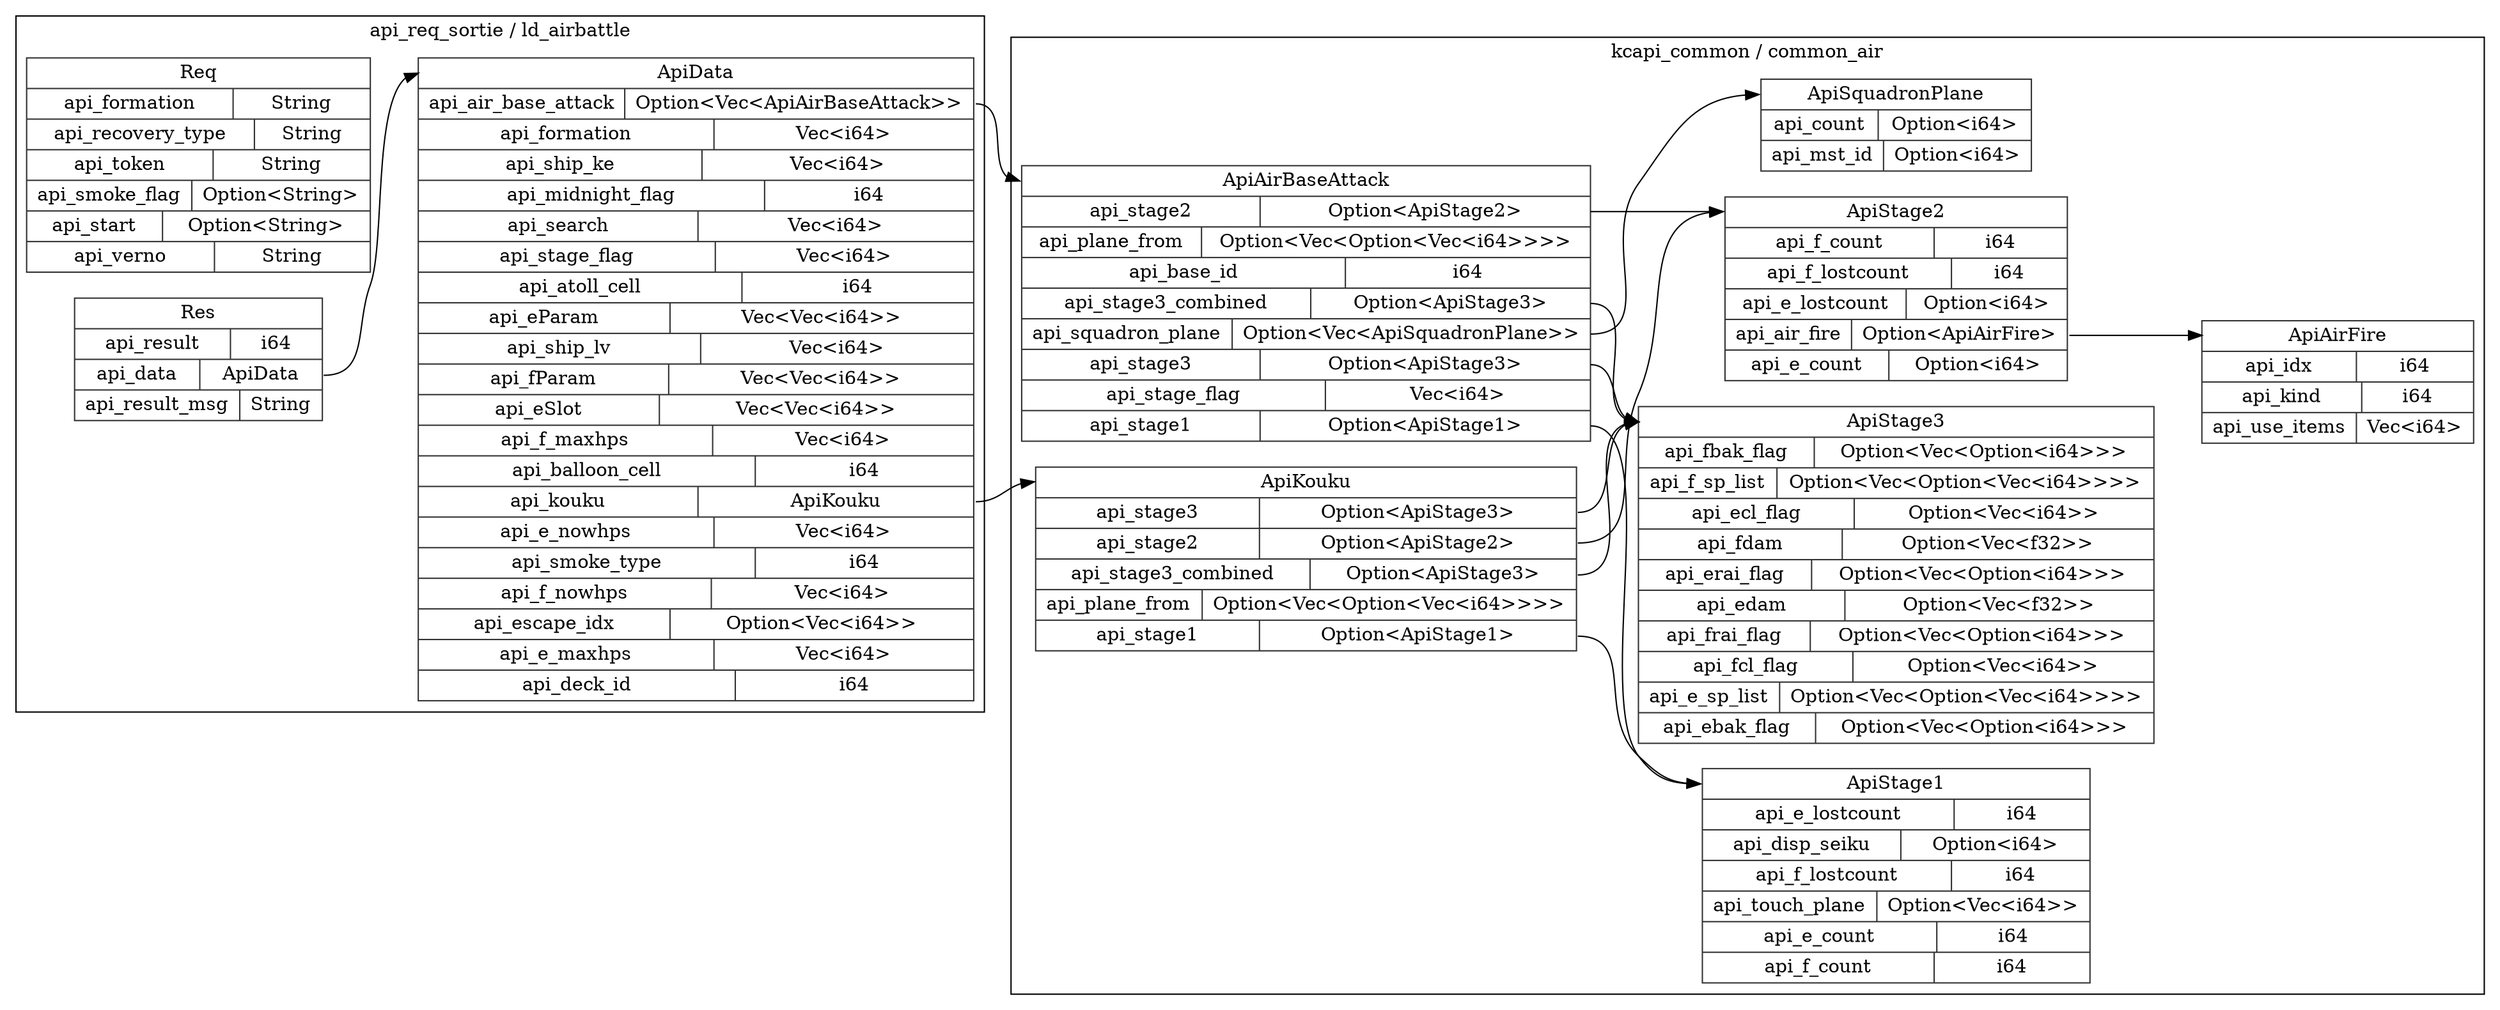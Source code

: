 digraph {
  rankdir=LR;
  subgraph cluster_0 {
    label="api_req_sortie / ld_airbattle";
    node [style="filled", color=white, style="solid", color=gray20];
    api_req_sortie__ld_airbattle__Req [label="<Req> Req  | { api_formation | <api_formation> String } | { api_recovery_type | <api_recovery_type> String } | { api_token | <api_token> String } | { api_smoke_flag | <api_smoke_flag> Option\<String\> } | { api_start | <api_start> Option\<String\> } | { api_verno | <api_verno> String }", shape=record];
    api_req_sortie__ld_airbattle__Res [label="<Res> Res  | { api_result | <api_result> i64 } | { api_data | <api_data> ApiData } | { api_result_msg | <api_result_msg> String }", shape=record];
    api_req_sortie__ld_airbattle__ApiData;
    api_req_sortie__ld_airbattle__Res:api_data:e -> api_req_sortie__ld_airbattle__ApiData:ApiData:w;
    api_req_sortie__ld_airbattle__ApiData [label="<ApiData> ApiData  | { api_air_base_attack | <api_air_base_attack> Option\<Vec\<ApiAirBaseAttack\>\> } | { api_formation | <api_formation> Vec\<i64\> } | { api_ship_ke | <api_ship_ke> Vec\<i64\> } | { api_midnight_flag | <api_midnight_flag> i64 } | { api_search | <api_search> Vec\<i64\> } | { api_stage_flag | <api_stage_flag> Vec\<i64\> } | { api_atoll_cell | <api_atoll_cell> i64 } | { api_eParam | <api_eParam> Vec\<Vec\<i64\>\> } | { api_ship_lv | <api_ship_lv> Vec\<i64\> } | { api_fParam | <api_fParam> Vec\<Vec\<i64\>\> } | { api_eSlot | <api_eSlot> Vec\<Vec\<i64\>\> } | { api_f_maxhps | <api_f_maxhps> Vec\<i64\> } | { api_balloon_cell | <api_balloon_cell> i64 } | { api_kouku | <api_kouku> ApiKouku } | { api_e_nowhps | <api_e_nowhps> Vec\<i64\> } | { api_smoke_type | <api_smoke_type> i64 } | { api_f_nowhps | <api_f_nowhps> Vec\<i64\> } | { api_escape_idx | <api_escape_idx> Option\<Vec\<i64\>\> } | { api_e_maxhps | <api_e_maxhps> Vec\<i64\> } | { api_deck_id | <api_deck_id> i64 }", shape=record];
  }
  subgraph cluster_1 {
    label="kcapi_common / common_air";
    node [style="filled", color=white, style="solid", color=gray20];
    kcapi_common__common_air__ApiAirBaseAttack [label="<ApiAirBaseAttack> ApiAirBaseAttack  | { api_stage2 | <api_stage2> Option\<ApiStage2\> } | { api_plane_from | <api_plane_from> Option\<Vec\<Option\<Vec\<i64\>\>\>\> } | { api_base_id | <api_base_id> i64 } | { api_stage3_combined | <api_stage3_combined> Option\<ApiStage3\> } | { api_squadron_plane | <api_squadron_plane> Option\<Vec\<ApiSquadronPlane\>\> } | { api_stage3 | <api_stage3> Option\<ApiStage3\> } | { api_stage_flag | <api_stage_flag> Vec\<i64\> } | { api_stage1 | <api_stage1> Option\<ApiStage1\> }", shape=record];
    kcapi_common__common_air__ApiStage2;
    kcapi_common__common_air__ApiAirBaseAttack:api_stage2:e -> kcapi_common__common_air__ApiStage2:ApiStage2:w;
    kcapi_common__common_air__ApiStage3;
    kcapi_common__common_air__ApiAirBaseAttack:api_stage3_combined:e -> kcapi_common__common_air__ApiStage3:ApiStage3:w;
    kcapi_common__common_air__ApiSquadronPlane;
    kcapi_common__common_air__ApiAirBaseAttack:api_squadron_plane:e -> kcapi_common__common_air__ApiSquadronPlane:ApiSquadronPlane:w;
    kcapi_common__common_air__ApiStage3;
    kcapi_common__common_air__ApiAirBaseAttack:api_stage3:e -> kcapi_common__common_air__ApiStage3:ApiStage3:w;
    kcapi_common__common_air__ApiStage1;
    kcapi_common__common_air__ApiAirBaseAttack:api_stage1:e -> kcapi_common__common_air__ApiStage1:ApiStage1:w;
    kcapi_common__common_air__ApiKouku [label="<ApiKouku> ApiKouku  | { api_stage3 | <api_stage3> Option\<ApiStage3\> } | { api_stage2 | <api_stage2> Option\<ApiStage2\> } | { api_stage3_combined | <api_stage3_combined> Option\<ApiStage3\> } | { api_plane_from | <api_plane_from> Option\<Vec\<Option\<Vec\<i64\>\>\>\> } | { api_stage1 | <api_stage1> Option\<ApiStage1\> }", shape=record];
    kcapi_common__common_air__ApiStage3;
    kcapi_common__common_air__ApiKouku:api_stage3:e -> kcapi_common__common_air__ApiStage3:ApiStage3:w;
    kcapi_common__common_air__ApiStage2;
    kcapi_common__common_air__ApiKouku:api_stage2:e -> kcapi_common__common_air__ApiStage2:ApiStage2:w;
    kcapi_common__common_air__ApiStage3;
    kcapi_common__common_air__ApiKouku:api_stage3_combined:e -> kcapi_common__common_air__ApiStage3:ApiStage3:w;
    kcapi_common__common_air__ApiStage1;
    kcapi_common__common_air__ApiKouku:api_stage1:e -> kcapi_common__common_air__ApiStage1:ApiStage1:w;
    kcapi_common__common_air__ApiStage2 [label="<ApiStage2> ApiStage2  | { api_f_count | <api_f_count> i64 } | { api_f_lostcount | <api_f_lostcount> i64 } | { api_e_lostcount | <api_e_lostcount> Option\<i64\> } | { api_air_fire | <api_air_fire> Option\<ApiAirFire\> } | { api_e_count | <api_e_count> Option\<i64\> }", shape=record];
    kcapi_common__common_air__ApiAirFire;
    kcapi_common__common_air__ApiStage2:api_air_fire:e -> kcapi_common__common_air__ApiAirFire:ApiAirFire:w;
    kcapi_common__common_air__ApiStage3 [label="<ApiStage3> ApiStage3  | { api_fbak_flag | <api_fbak_flag> Option\<Vec\<Option\<i64\>\>\> } | { api_f_sp_list | <api_f_sp_list> Option\<Vec\<Option\<Vec\<i64\>\>\>\> } | { api_ecl_flag | <api_ecl_flag> Option\<Vec\<i64\>\> } | { api_fdam | <api_fdam> Option\<Vec\<f32\>\> } | { api_erai_flag | <api_erai_flag> Option\<Vec\<Option\<i64\>\>\> } | { api_edam | <api_edam> Option\<Vec\<f32\>\> } | { api_frai_flag | <api_frai_flag> Option\<Vec\<Option\<i64\>\>\> } | { api_fcl_flag | <api_fcl_flag> Option\<Vec\<i64\>\> } | { api_e_sp_list | <api_e_sp_list> Option\<Vec\<Option\<Vec\<i64\>\>\>\> } | { api_ebak_flag | <api_ebak_flag> Option\<Vec\<Option\<i64\>\>\> }", shape=record];
    kcapi_common__common_air__ApiSquadronPlane [label="<ApiSquadronPlane> ApiSquadronPlane  | { api_count | <api_count> Option\<i64\> } | { api_mst_id | <api_mst_id> Option\<i64\> }", shape=record];
    kcapi_common__common_air__ApiStage1 [label="<ApiStage1> ApiStage1  | { api_e_lostcount | <api_e_lostcount> i64 } | { api_disp_seiku | <api_disp_seiku> Option\<i64\> } | { api_f_lostcount | <api_f_lostcount> i64 } | { api_touch_plane | <api_touch_plane> Option\<Vec\<i64\>\> } | { api_e_count | <api_e_count> i64 } | { api_f_count | <api_f_count> i64 }", shape=record];
    kcapi_common__common_air__ApiAirFire [label="<ApiAirFire> ApiAirFire  | { api_idx | <api_idx> i64 } | { api_kind | <api_kind> i64 } | { api_use_items | <api_use_items> Vec\<i64\> }", shape=record];
  }
  api_req_sortie__ld_airbattle__ApiData:api_air_base_attack:e -> kcapi_common__common_air__ApiAirBaseAttack:ApiAirBaseAttack:w;
  api_req_sortie__ld_airbattle__ApiData:api_kouku:e -> kcapi_common__common_air__ApiKouku:ApiKouku:w;
}
